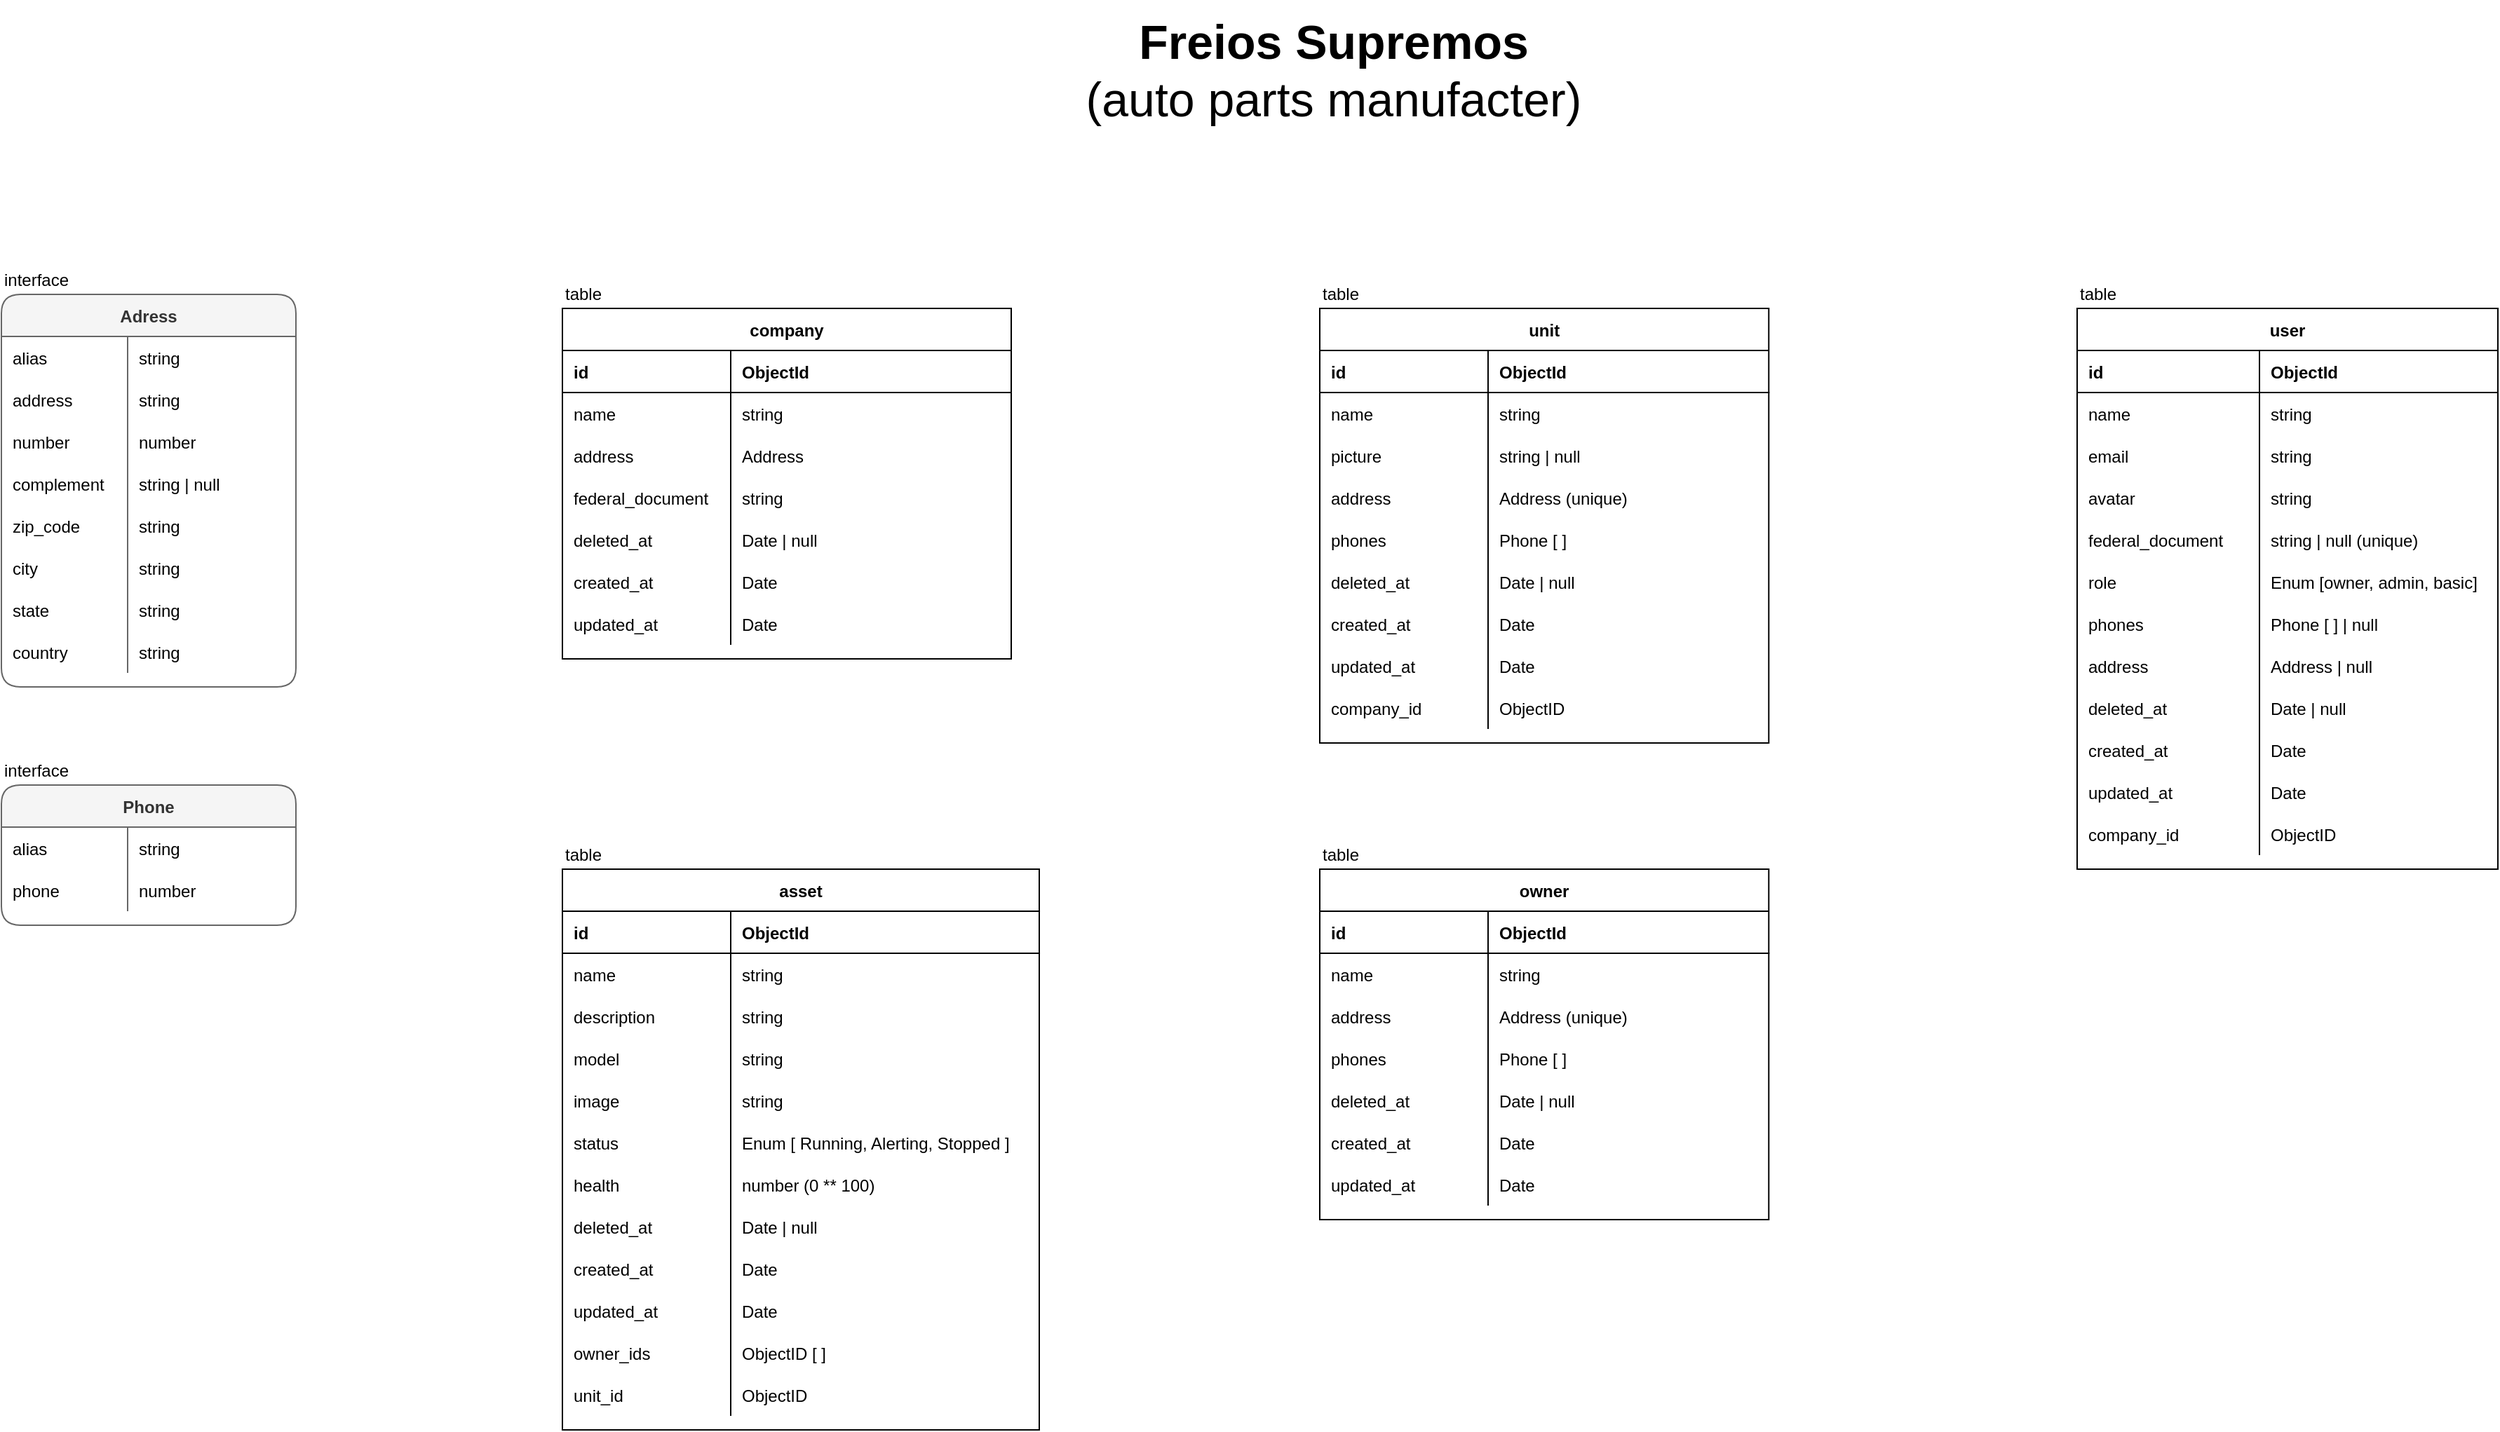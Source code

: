 <mxfile version="14.5.1" type="device"><diagram id="C5RBs43oDa-KdzZeNtuy" name="Page-1"><mxGraphModel dx="1102" dy="641" grid="1" gridSize="10" guides="1" tooltips="1" connect="1" arrows="1" fold="1" page="1" pageScale="1" pageWidth="1920" pageHeight="1200" math="0" shadow="0"><root><mxCell id="WIyWlLk6GJQsqaUBKTNV-0"/><mxCell id="WIyWlLk6GJQsqaUBKTNV-1" parent="WIyWlLk6GJQsqaUBKTNV-0"/><mxCell id="Xnfi0vQJWFqbVmuBAtXs-0" value="company" style="shape=table;startSize=30;container=1;collapsible=1;childLayout=tableLayout;fixedRows=1;rowLines=0;fontStyle=1;align=center;resizeLast=1;" parent="WIyWlLk6GJQsqaUBKTNV-1" vertex="1"><mxGeometry x="480.0" y="240" width="320" height="250" as="geometry"/></mxCell><mxCell id="Xnfi0vQJWFqbVmuBAtXs-1" value="" style="shape=partialRectangle;collapsible=0;dropTarget=0;pointerEvents=0;fillColor=none;top=0;left=0;bottom=1;right=0;points=[[0,0.5],[1,0.5]];portConstraint=eastwest;" parent="Xnfi0vQJWFqbVmuBAtXs-0" vertex="1"><mxGeometry y="30" width="320" height="30" as="geometry"/></mxCell><mxCell id="Xnfi0vQJWFqbVmuBAtXs-3" value="id" style="shape=partialRectangle;connectable=0;fillColor=none;top=0;left=0;bottom=0;right=0;align=left;spacingLeft=6;fontStyle=1;overflow=hidden;" parent="Xnfi0vQJWFqbVmuBAtXs-1" vertex="1"><mxGeometry width="120" height="30" as="geometry"/></mxCell><mxCell id="Xnfi0vQJWFqbVmuBAtXs-4" value="ObjectId" style="shape=partialRectangle;connectable=0;fillColor=none;top=0;left=0;bottom=0;right=0;align=left;spacingLeft=6;fontStyle=1;overflow=hidden;" parent="Xnfi0vQJWFqbVmuBAtXs-1" vertex="1"><mxGeometry x="120" width="200" height="30" as="geometry"/></mxCell><mxCell id="Xnfi0vQJWFqbVmuBAtXs-5" value="" style="shape=partialRectangle;collapsible=0;dropTarget=0;pointerEvents=0;fillColor=none;top=0;left=0;bottom=0;right=0;points=[[0,0.5],[1,0.5]];portConstraint=eastwest;" parent="Xnfi0vQJWFqbVmuBAtXs-0" vertex="1"><mxGeometry y="60" width="320" height="30" as="geometry"/></mxCell><mxCell id="Xnfi0vQJWFqbVmuBAtXs-7" value="name" style="shape=partialRectangle;connectable=0;fillColor=none;top=0;left=0;bottom=0;right=0;align=left;spacingLeft=6;overflow=hidden;" parent="Xnfi0vQJWFqbVmuBAtXs-5" vertex="1"><mxGeometry width="120" height="30" as="geometry"/></mxCell><mxCell id="Xnfi0vQJWFqbVmuBAtXs-8" value="string" style="shape=partialRectangle;connectable=0;fillColor=none;top=0;left=0;bottom=0;right=0;align=left;spacingLeft=6;overflow=hidden;" parent="Xnfi0vQJWFqbVmuBAtXs-5" vertex="1"><mxGeometry x="120" width="200" height="30" as="geometry"/></mxCell><mxCell id="Xnfi0vQJWFqbVmuBAtXs-13" style="shape=partialRectangle;collapsible=0;dropTarget=0;pointerEvents=0;fillColor=none;top=0;left=0;bottom=0;right=0;points=[[0,0.5],[1,0.5]];portConstraint=eastwest;" parent="Xnfi0vQJWFqbVmuBAtXs-0" vertex="1"><mxGeometry y="90" width="320" height="30" as="geometry"/></mxCell><mxCell id="Xnfi0vQJWFqbVmuBAtXs-15" value="address" style="shape=partialRectangle;connectable=0;fillColor=none;top=0;left=0;bottom=0;right=0;align=left;spacingLeft=6;overflow=hidden;" parent="Xnfi0vQJWFqbVmuBAtXs-13" vertex="1"><mxGeometry width="120" height="30" as="geometry"/></mxCell><mxCell id="Xnfi0vQJWFqbVmuBAtXs-16" value="Address" style="shape=partialRectangle;connectable=0;fillColor=none;top=0;left=0;bottom=0;right=0;align=left;spacingLeft=6;overflow=hidden;" parent="Xnfi0vQJWFqbVmuBAtXs-13" vertex="1"><mxGeometry x="120" width="200" height="30" as="geometry"/></mxCell><mxCell id="Xnfi0vQJWFqbVmuBAtXs-17" value="" style="shape=partialRectangle;collapsible=0;dropTarget=0;pointerEvents=0;fillColor=none;top=0;left=0;bottom=0;right=0;points=[[0,0.5],[1,0.5]];portConstraint=eastwest;" parent="Xnfi0vQJWFqbVmuBAtXs-0" vertex="1"><mxGeometry y="120" width="320" height="30" as="geometry"/></mxCell><mxCell id="Xnfi0vQJWFqbVmuBAtXs-19" value="federal_document" style="shape=partialRectangle;connectable=0;fillColor=none;top=0;left=0;bottom=0;right=0;align=left;spacingLeft=6;overflow=hidden;" parent="Xnfi0vQJWFqbVmuBAtXs-17" vertex="1"><mxGeometry width="120" height="30" as="geometry"/></mxCell><mxCell id="Xnfi0vQJWFqbVmuBAtXs-20" value="string" style="shape=partialRectangle;connectable=0;fillColor=none;top=0;left=0;bottom=0;right=0;align=left;spacingLeft=6;overflow=hidden;" parent="Xnfi0vQJWFqbVmuBAtXs-17" vertex="1"><mxGeometry x="120" width="200" height="30" as="geometry"/></mxCell><mxCell id="Xnfi0vQJWFqbVmuBAtXs-29" style="shape=partialRectangle;collapsible=0;dropTarget=0;pointerEvents=0;fillColor=none;top=0;left=0;bottom=0;right=0;points=[[0,0.5],[1,0.5]];portConstraint=eastwest;" parent="Xnfi0vQJWFqbVmuBAtXs-0" vertex="1"><mxGeometry y="150" width="320" height="30" as="geometry"/></mxCell><mxCell id="Xnfi0vQJWFqbVmuBAtXs-31" value="deleted_at" style="shape=partialRectangle;connectable=0;fillColor=none;top=0;left=0;bottom=0;right=0;align=left;spacingLeft=6;overflow=hidden;" parent="Xnfi0vQJWFqbVmuBAtXs-29" vertex="1"><mxGeometry width="120" height="30" as="geometry"/></mxCell><mxCell id="Xnfi0vQJWFqbVmuBAtXs-32" value="Date | null" style="shape=partialRectangle;connectable=0;fillColor=none;top=0;left=0;bottom=0;right=0;align=left;spacingLeft=6;overflow=hidden;" parent="Xnfi0vQJWFqbVmuBAtXs-29" vertex="1"><mxGeometry x="120" width="200" height="30" as="geometry"/></mxCell><mxCell id="Xnfi0vQJWFqbVmuBAtXs-33" style="shape=partialRectangle;collapsible=0;dropTarget=0;pointerEvents=0;fillColor=none;top=0;left=0;bottom=0;right=0;points=[[0,0.5],[1,0.5]];portConstraint=eastwest;" parent="Xnfi0vQJWFqbVmuBAtXs-0" vertex="1"><mxGeometry y="180" width="320" height="30" as="geometry"/></mxCell><mxCell id="Xnfi0vQJWFqbVmuBAtXs-35" value="created_at" style="shape=partialRectangle;connectable=0;fillColor=none;top=0;left=0;bottom=0;right=0;align=left;spacingLeft=6;overflow=hidden;" parent="Xnfi0vQJWFqbVmuBAtXs-33" vertex="1"><mxGeometry width="120" height="30" as="geometry"/></mxCell><mxCell id="Xnfi0vQJWFqbVmuBAtXs-36" value="Date" style="shape=partialRectangle;connectable=0;fillColor=none;top=0;left=0;bottom=0;right=0;align=left;spacingLeft=6;overflow=hidden;" parent="Xnfi0vQJWFqbVmuBAtXs-33" vertex="1"><mxGeometry x="120" width="200" height="30" as="geometry"/></mxCell><mxCell id="Xnfi0vQJWFqbVmuBAtXs-37" style="shape=partialRectangle;collapsible=0;dropTarget=0;pointerEvents=0;fillColor=none;top=0;left=0;bottom=0;right=0;points=[[0,0.5],[1,0.5]];portConstraint=eastwest;" parent="Xnfi0vQJWFqbVmuBAtXs-0" vertex="1"><mxGeometry y="210" width="320" height="30" as="geometry"/></mxCell><mxCell id="Xnfi0vQJWFqbVmuBAtXs-39" value="updated_at" style="shape=partialRectangle;connectable=0;fillColor=none;top=0;left=0;bottom=0;right=0;align=left;spacingLeft=6;overflow=hidden;" parent="Xnfi0vQJWFqbVmuBAtXs-37" vertex="1"><mxGeometry width="120" height="30" as="geometry"/></mxCell><mxCell id="Xnfi0vQJWFqbVmuBAtXs-40" value="Date" style="shape=partialRectangle;connectable=0;fillColor=none;top=0;left=0;bottom=0;right=0;align=left;spacingLeft=6;overflow=hidden;" parent="Xnfi0vQJWFqbVmuBAtXs-37" vertex="1"><mxGeometry x="120" width="200" height="30" as="geometry"/></mxCell><mxCell id="Xnfi0vQJWFqbVmuBAtXs-41" value="&lt;font style=&quot;font-size: 34px&quot;&gt;Freios Supremos &lt;span style=&quot;font-weight: normal&quot;&gt;(auto parts manufacter)&lt;/span&gt;&lt;/font&gt;" style="text;html=1;strokeColor=none;fillColor=none;align=center;verticalAlign=middle;whiteSpace=wrap;rounded=0;fontSize=16;fontStyle=1" parent="WIyWlLk6GJQsqaUBKTNV-1" vertex="1"><mxGeometry x="850" y="20" width="360" height="100" as="geometry"/></mxCell><mxCell id="Xnfi0vQJWFqbVmuBAtXs-42" value="asset" style="shape=table;startSize=30;container=1;collapsible=1;childLayout=tableLayout;fixedRows=1;rowLines=0;fontStyle=1;align=center;resizeLast=1;" parent="WIyWlLk6GJQsqaUBKTNV-1" vertex="1"><mxGeometry x="480" y="640" width="340" height="400.0" as="geometry"/></mxCell><mxCell id="Xnfi0vQJWFqbVmuBAtXs-43" value="" style="shape=partialRectangle;collapsible=0;dropTarget=0;pointerEvents=0;fillColor=none;top=0;left=0;bottom=1;right=0;points=[[0,0.5],[1,0.5]];portConstraint=eastwest;" parent="Xnfi0vQJWFqbVmuBAtXs-42" vertex="1"><mxGeometry y="30" width="340" height="30" as="geometry"/></mxCell><mxCell id="Xnfi0vQJWFqbVmuBAtXs-45" value="id" style="shape=partialRectangle;connectable=0;fillColor=none;top=0;left=0;bottom=0;right=0;align=left;spacingLeft=6;fontStyle=1;overflow=hidden;" parent="Xnfi0vQJWFqbVmuBAtXs-43" vertex="1"><mxGeometry width="120" height="30" as="geometry"/></mxCell><mxCell id="Xnfi0vQJWFqbVmuBAtXs-46" value="ObjectId" style="shape=partialRectangle;connectable=0;fillColor=none;top=0;left=0;bottom=0;right=0;align=left;spacingLeft=6;fontStyle=1;overflow=hidden;" parent="Xnfi0vQJWFqbVmuBAtXs-43" vertex="1"><mxGeometry x="120" width="220" height="30" as="geometry"/></mxCell><mxCell id="Xnfi0vQJWFqbVmuBAtXs-47" value="" style="shape=partialRectangle;collapsible=0;dropTarget=0;pointerEvents=0;fillColor=none;top=0;left=0;bottom=0;right=0;points=[[0,0.5],[1,0.5]];portConstraint=eastwest;" parent="Xnfi0vQJWFqbVmuBAtXs-42" vertex="1"><mxGeometry y="60" width="340" height="30" as="geometry"/></mxCell><mxCell id="Xnfi0vQJWFqbVmuBAtXs-49" value="name" style="shape=partialRectangle;connectable=0;fillColor=none;top=0;left=0;bottom=0;right=0;align=left;spacingLeft=6;overflow=hidden;" parent="Xnfi0vQJWFqbVmuBAtXs-47" vertex="1"><mxGeometry width="120" height="30" as="geometry"/></mxCell><mxCell id="Xnfi0vQJWFqbVmuBAtXs-50" value="string" style="shape=partialRectangle;connectable=0;fillColor=none;top=0;left=0;bottom=0;right=0;align=left;spacingLeft=6;overflow=hidden;" parent="Xnfi0vQJWFqbVmuBAtXs-47" vertex="1"><mxGeometry x="120" width="220" height="30" as="geometry"/></mxCell><mxCell id="Xnfi0vQJWFqbVmuBAtXs-51" style="shape=partialRectangle;collapsible=0;dropTarget=0;pointerEvents=0;fillColor=none;top=0;left=0;bottom=0;right=0;points=[[0,0.5],[1,0.5]];portConstraint=eastwest;" parent="Xnfi0vQJWFqbVmuBAtXs-42" vertex="1"><mxGeometry y="90" width="340" height="30" as="geometry"/></mxCell><mxCell id="Xnfi0vQJWFqbVmuBAtXs-53" value="description" style="shape=partialRectangle;connectable=0;fillColor=none;top=0;left=0;bottom=0;right=0;align=left;spacingLeft=6;overflow=hidden;" parent="Xnfi0vQJWFqbVmuBAtXs-51" vertex="1"><mxGeometry width="120" height="30" as="geometry"/></mxCell><mxCell id="Xnfi0vQJWFqbVmuBAtXs-54" value="string" style="shape=partialRectangle;connectable=0;fillColor=none;top=0;left=0;bottom=0;right=0;align=left;spacingLeft=6;overflow=hidden;" parent="Xnfi0vQJWFqbVmuBAtXs-51" vertex="1"><mxGeometry x="120" width="220" height="30" as="geometry"/></mxCell><mxCell id="Xnfi0vQJWFqbVmuBAtXs-55" style="shape=partialRectangle;collapsible=0;dropTarget=0;pointerEvents=0;fillColor=none;top=0;left=0;bottom=0;right=0;points=[[0,0.5],[1,0.5]];portConstraint=eastwest;" parent="Xnfi0vQJWFqbVmuBAtXs-42" vertex="1"><mxGeometry y="120" width="340" height="30" as="geometry"/></mxCell><mxCell id="Xnfi0vQJWFqbVmuBAtXs-57" value="model" style="shape=partialRectangle;connectable=0;fillColor=none;top=0;left=0;bottom=0;right=0;align=left;spacingLeft=6;overflow=hidden;" parent="Xnfi0vQJWFqbVmuBAtXs-55" vertex="1"><mxGeometry width="120" height="30" as="geometry"/></mxCell><mxCell id="Xnfi0vQJWFqbVmuBAtXs-58" value="string" style="shape=partialRectangle;connectable=0;fillColor=none;top=0;left=0;bottom=0;right=0;align=left;spacingLeft=6;overflow=hidden;" parent="Xnfi0vQJWFqbVmuBAtXs-55" vertex="1"><mxGeometry x="120" width="220" height="30" as="geometry"/></mxCell><mxCell id="y3PXlBh0zcPij3L1lEHC-0" style="shape=partialRectangle;collapsible=0;dropTarget=0;pointerEvents=0;fillColor=none;top=0;left=0;bottom=0;right=0;points=[[0,0.5],[1,0.5]];portConstraint=eastwest;" parent="Xnfi0vQJWFqbVmuBAtXs-42" vertex="1"><mxGeometry y="150" width="340" height="30" as="geometry"/></mxCell><mxCell id="y3PXlBh0zcPij3L1lEHC-1" value="image" style="shape=partialRectangle;connectable=0;fillColor=none;top=0;left=0;bottom=0;right=0;align=left;spacingLeft=6;overflow=hidden;" parent="y3PXlBh0zcPij3L1lEHC-0" vertex="1"><mxGeometry width="120" height="30" as="geometry"/></mxCell><mxCell id="y3PXlBh0zcPij3L1lEHC-2" value="string" style="shape=partialRectangle;connectable=0;fillColor=none;top=0;left=0;bottom=0;right=0;align=left;spacingLeft=6;overflow=hidden;" parent="y3PXlBh0zcPij3L1lEHC-0" vertex="1"><mxGeometry x="120" width="220" height="30" as="geometry"/></mxCell><mxCell id="Xnfi0vQJWFqbVmuBAtXs-634" style="shape=partialRectangle;collapsible=0;dropTarget=0;pointerEvents=0;fillColor=none;top=0;left=0;bottom=0;right=0;points=[[0,0.5],[1,0.5]];portConstraint=eastwest;" parent="Xnfi0vQJWFqbVmuBAtXs-42" vertex="1"><mxGeometry y="180" width="340" height="30" as="geometry"/></mxCell><mxCell id="Xnfi0vQJWFqbVmuBAtXs-636" value="status" style="shape=partialRectangle;connectable=0;fillColor=none;top=0;left=0;bottom=0;right=0;align=left;spacingLeft=6;overflow=hidden;" parent="Xnfi0vQJWFqbVmuBAtXs-634" vertex="1"><mxGeometry width="120" height="30" as="geometry"/></mxCell><mxCell id="Xnfi0vQJWFqbVmuBAtXs-637" value="Enum [ Running, Alerting, Stopped ] " style="shape=partialRectangle;connectable=0;fillColor=none;top=0;left=0;bottom=0;right=0;align=left;spacingLeft=6;overflow=hidden;" parent="Xnfi0vQJWFqbVmuBAtXs-634" vertex="1"><mxGeometry x="120" width="220" height="30" as="geometry"/></mxCell><mxCell id="Xnfi0vQJWFqbVmuBAtXs-638" style="shape=partialRectangle;collapsible=0;dropTarget=0;pointerEvents=0;fillColor=none;top=0;left=0;bottom=0;right=0;points=[[0,0.5],[1,0.5]];portConstraint=eastwest;" parent="Xnfi0vQJWFqbVmuBAtXs-42" vertex="1"><mxGeometry y="210" width="340" height="30" as="geometry"/></mxCell><mxCell id="Xnfi0vQJWFqbVmuBAtXs-639" value="health" style="shape=partialRectangle;connectable=0;fillColor=none;top=0;left=0;bottom=0;right=0;align=left;spacingLeft=6;overflow=hidden;" parent="Xnfi0vQJWFqbVmuBAtXs-638" vertex="1"><mxGeometry width="120" height="30" as="geometry"/></mxCell><mxCell id="Xnfi0vQJWFqbVmuBAtXs-640" value="number (0 ** 100)" style="shape=partialRectangle;connectable=0;fillColor=none;top=0;left=0;bottom=0;right=0;align=left;spacingLeft=6;overflow=hidden;" parent="Xnfi0vQJWFqbVmuBAtXs-638" vertex="1"><mxGeometry x="120" width="220" height="30" as="geometry"/></mxCell><mxCell id="Xnfi0vQJWFqbVmuBAtXs-59" style="shape=partialRectangle;collapsible=0;dropTarget=0;pointerEvents=0;fillColor=none;top=0;left=0;bottom=0;right=0;points=[[0,0.5],[1,0.5]];portConstraint=eastwest;" parent="Xnfi0vQJWFqbVmuBAtXs-42" vertex="1"><mxGeometry y="240" width="340" height="30" as="geometry"/></mxCell><mxCell id="Xnfi0vQJWFqbVmuBAtXs-61" value="deleted_at" style="shape=partialRectangle;connectable=0;fillColor=none;top=0;left=0;bottom=0;right=0;align=left;spacingLeft=6;overflow=hidden;" parent="Xnfi0vQJWFqbVmuBAtXs-59" vertex="1"><mxGeometry width="120" height="30" as="geometry"/></mxCell><mxCell id="Xnfi0vQJWFqbVmuBAtXs-62" value="Date | null" style="shape=partialRectangle;connectable=0;fillColor=none;top=0;left=0;bottom=0;right=0;align=left;spacingLeft=6;overflow=hidden;" parent="Xnfi0vQJWFqbVmuBAtXs-59" vertex="1"><mxGeometry x="120" width="220" height="30" as="geometry"/></mxCell><mxCell id="Xnfi0vQJWFqbVmuBAtXs-63" style="shape=partialRectangle;collapsible=0;dropTarget=0;pointerEvents=0;fillColor=none;top=0;left=0;bottom=0;right=0;points=[[0,0.5],[1,0.5]];portConstraint=eastwest;" parent="Xnfi0vQJWFqbVmuBAtXs-42" vertex="1"><mxGeometry y="270" width="340" height="30" as="geometry"/></mxCell><mxCell id="Xnfi0vQJWFqbVmuBAtXs-65" value="created_at" style="shape=partialRectangle;connectable=0;fillColor=none;top=0;left=0;bottom=0;right=0;align=left;spacingLeft=6;overflow=hidden;" parent="Xnfi0vQJWFqbVmuBAtXs-63" vertex="1"><mxGeometry width="120" height="30" as="geometry"/></mxCell><mxCell id="Xnfi0vQJWFqbVmuBAtXs-66" value="Date" style="shape=partialRectangle;connectable=0;fillColor=none;top=0;left=0;bottom=0;right=0;align=left;spacingLeft=6;overflow=hidden;" parent="Xnfi0vQJWFqbVmuBAtXs-63" vertex="1"><mxGeometry x="120" width="220" height="30" as="geometry"/></mxCell><mxCell id="Xnfi0vQJWFqbVmuBAtXs-67" style="shape=partialRectangle;collapsible=0;dropTarget=0;pointerEvents=0;fillColor=none;top=0;left=0;bottom=0;right=0;points=[[0,0.5],[1,0.5]];portConstraint=eastwest;" parent="Xnfi0vQJWFqbVmuBAtXs-42" vertex="1"><mxGeometry y="300" width="340" height="30" as="geometry"/></mxCell><mxCell id="Xnfi0vQJWFqbVmuBAtXs-69" value="updated_at" style="shape=partialRectangle;connectable=0;fillColor=none;top=0;left=0;bottom=0;right=0;align=left;spacingLeft=6;overflow=hidden;" parent="Xnfi0vQJWFqbVmuBAtXs-67" vertex="1"><mxGeometry width="120" height="30" as="geometry"/></mxCell><mxCell id="Xnfi0vQJWFqbVmuBAtXs-70" value="Date" style="shape=partialRectangle;connectable=0;fillColor=none;top=0;left=0;bottom=0;right=0;align=left;spacingLeft=6;overflow=hidden;" parent="Xnfi0vQJWFqbVmuBAtXs-67" vertex="1"><mxGeometry x="120" width="220" height="30" as="geometry"/></mxCell><mxCell id="Xnfi0vQJWFqbVmuBAtXs-630" style="shape=partialRectangle;collapsible=0;dropTarget=0;pointerEvents=0;fillColor=none;top=0;left=0;bottom=0;right=0;points=[[0,0.5],[1,0.5]];portConstraint=eastwest;" parent="Xnfi0vQJWFqbVmuBAtXs-42" vertex="1"><mxGeometry y="330" width="340" height="30" as="geometry"/></mxCell><mxCell id="Xnfi0vQJWFqbVmuBAtXs-632" value="owner_ids" style="shape=partialRectangle;connectable=0;fillColor=none;top=0;left=0;bottom=0;right=0;align=left;spacingLeft=6;overflow=hidden;" parent="Xnfi0vQJWFqbVmuBAtXs-630" vertex="1"><mxGeometry width="120" height="30" as="geometry"/></mxCell><mxCell id="Xnfi0vQJWFqbVmuBAtXs-633" value="ObjectID [ ]" style="shape=partialRectangle;connectable=0;fillColor=none;top=0;left=0;bottom=0;right=0;align=left;spacingLeft=6;overflow=hidden;" parent="Xnfi0vQJWFqbVmuBAtXs-630" vertex="1"><mxGeometry x="120" width="220" height="30" as="geometry"/></mxCell><mxCell id="Xnfi0vQJWFqbVmuBAtXs-716" style="shape=partialRectangle;collapsible=0;dropTarget=0;pointerEvents=0;fillColor=none;top=0;left=0;bottom=0;right=0;points=[[0,0.5],[1,0.5]];portConstraint=eastwest;" parent="Xnfi0vQJWFqbVmuBAtXs-42" vertex="1"><mxGeometry y="360" width="340" height="30" as="geometry"/></mxCell><mxCell id="Xnfi0vQJWFqbVmuBAtXs-717" value="unit_id" style="shape=partialRectangle;connectable=0;fillColor=none;top=0;left=0;bottom=0;right=0;align=left;spacingLeft=6;overflow=hidden;" parent="Xnfi0vQJWFqbVmuBAtXs-716" vertex="1"><mxGeometry width="120" height="30" as="geometry"/></mxCell><mxCell id="Xnfi0vQJWFqbVmuBAtXs-718" value="ObjectID" style="shape=partialRectangle;connectable=0;fillColor=none;top=0;left=0;bottom=0;right=0;align=left;spacingLeft=6;overflow=hidden;" parent="Xnfi0vQJWFqbVmuBAtXs-716" vertex="1"><mxGeometry x="120" width="220" height="30" as="geometry"/></mxCell><mxCell id="Xnfi0vQJWFqbVmuBAtXs-141" value="user" style="shape=table;startSize=30;container=1;collapsible=1;childLayout=tableLayout;fixedRows=1;rowLines=0;fontStyle=1;align=center;resizeLast=1;" parent="WIyWlLk6GJQsqaUBKTNV-1" vertex="1"><mxGeometry x="1560" y="240" width="300" height="400" as="geometry"/></mxCell><mxCell id="Xnfi0vQJWFqbVmuBAtXs-142" value="" style="shape=partialRectangle;collapsible=0;dropTarget=0;pointerEvents=0;fillColor=none;top=0;left=0;bottom=1;right=0;points=[[0,0.5],[1,0.5]];portConstraint=eastwest;" parent="Xnfi0vQJWFqbVmuBAtXs-141" vertex="1"><mxGeometry y="30" width="300" height="30" as="geometry"/></mxCell><mxCell id="Xnfi0vQJWFqbVmuBAtXs-144" value="id" style="shape=partialRectangle;connectable=0;fillColor=none;top=0;left=0;bottom=0;right=0;align=left;spacingLeft=6;fontStyle=1;overflow=hidden;" parent="Xnfi0vQJWFqbVmuBAtXs-142" vertex="1"><mxGeometry width="130" height="30" as="geometry"/></mxCell><mxCell id="Xnfi0vQJWFqbVmuBAtXs-145" value="ObjectId" style="shape=partialRectangle;connectable=0;fillColor=none;top=0;left=0;bottom=0;right=0;align=left;spacingLeft=6;fontStyle=1;overflow=hidden;" parent="Xnfi0vQJWFqbVmuBAtXs-142" vertex="1"><mxGeometry x="130" width="170" height="30" as="geometry"/></mxCell><mxCell id="Xnfi0vQJWFqbVmuBAtXs-146" value="" style="shape=partialRectangle;collapsible=0;dropTarget=0;pointerEvents=0;fillColor=none;top=0;left=0;bottom=0;right=0;points=[[0,0.5],[1,0.5]];portConstraint=eastwest;" parent="Xnfi0vQJWFqbVmuBAtXs-141" vertex="1"><mxGeometry y="60" width="300" height="30" as="geometry"/></mxCell><mxCell id="Xnfi0vQJWFqbVmuBAtXs-148" value="name" style="shape=partialRectangle;connectable=0;fillColor=none;top=0;left=0;bottom=0;right=0;align=left;spacingLeft=6;overflow=hidden;" parent="Xnfi0vQJWFqbVmuBAtXs-146" vertex="1"><mxGeometry width="130" height="30" as="geometry"/></mxCell><mxCell id="Xnfi0vQJWFqbVmuBAtXs-149" value="string" style="shape=partialRectangle;connectable=0;fillColor=none;top=0;left=0;bottom=0;right=0;align=left;spacingLeft=6;overflow=hidden;" parent="Xnfi0vQJWFqbVmuBAtXs-146" vertex="1"><mxGeometry x="130" width="170" height="30" as="geometry"/></mxCell><mxCell id="Xnfi0vQJWFqbVmuBAtXs-150" style="shape=partialRectangle;collapsible=0;dropTarget=0;pointerEvents=0;fillColor=none;top=0;left=0;bottom=0;right=0;points=[[0,0.5],[1,0.5]];portConstraint=eastwest;" parent="Xnfi0vQJWFqbVmuBAtXs-141" vertex="1"><mxGeometry y="90" width="300" height="30" as="geometry"/></mxCell><mxCell id="Xnfi0vQJWFqbVmuBAtXs-152" value="email" style="shape=partialRectangle;connectable=0;fillColor=none;top=0;left=0;bottom=0;right=0;align=left;spacingLeft=6;overflow=hidden;" parent="Xnfi0vQJWFqbVmuBAtXs-150" vertex="1"><mxGeometry width="130" height="30" as="geometry"/></mxCell><mxCell id="Xnfi0vQJWFqbVmuBAtXs-153" value="string " style="shape=partialRectangle;connectable=0;fillColor=none;top=0;left=0;bottom=0;right=0;align=left;spacingLeft=6;overflow=hidden;" parent="Xnfi0vQJWFqbVmuBAtXs-150" vertex="1"><mxGeometry x="130" width="170" height="30" as="geometry"/></mxCell><mxCell id="Xnfi0vQJWFqbVmuBAtXs-673" style="shape=partialRectangle;collapsible=0;dropTarget=0;pointerEvents=0;fillColor=none;top=0;left=0;bottom=0;right=0;points=[[0,0.5],[1,0.5]];portConstraint=eastwest;" parent="Xnfi0vQJWFqbVmuBAtXs-141" vertex="1"><mxGeometry y="120" width="300" height="30" as="geometry"/></mxCell><mxCell id="Xnfi0vQJWFqbVmuBAtXs-675" value="avatar" style="shape=partialRectangle;connectable=0;fillColor=none;top=0;left=0;bottom=0;right=0;align=left;spacingLeft=6;overflow=hidden;" parent="Xnfi0vQJWFqbVmuBAtXs-673" vertex="1"><mxGeometry width="130" height="30" as="geometry"/></mxCell><mxCell id="Xnfi0vQJWFqbVmuBAtXs-676" value="string" style="shape=partialRectangle;connectable=0;fillColor=none;top=0;left=0;bottom=0;right=0;align=left;spacingLeft=6;overflow=hidden;" parent="Xnfi0vQJWFqbVmuBAtXs-673" vertex="1"><mxGeometry x="130" width="170" height="30" as="geometry"/></mxCell><mxCell id="uHOrSQrSMoNTfURHeHpZ-0" style="shape=partialRectangle;collapsible=0;dropTarget=0;pointerEvents=0;fillColor=none;top=0;left=0;bottom=0;right=0;points=[[0,0.5],[1,0.5]];portConstraint=eastwest;" parent="Xnfi0vQJWFqbVmuBAtXs-141" vertex="1"><mxGeometry y="150" width="300" height="30" as="geometry"/></mxCell><mxCell id="uHOrSQrSMoNTfURHeHpZ-1" value="federal_document" style="shape=partialRectangle;connectable=0;fillColor=none;top=0;left=0;bottom=0;right=0;align=left;spacingLeft=6;overflow=hidden;" parent="uHOrSQrSMoNTfURHeHpZ-0" vertex="1"><mxGeometry width="130" height="30" as="geometry"/></mxCell><mxCell id="uHOrSQrSMoNTfURHeHpZ-2" value="string | null (unique)" style="shape=partialRectangle;connectable=0;fillColor=none;top=0;left=0;bottom=0;right=0;align=left;spacingLeft=6;overflow=hidden;" parent="uHOrSQrSMoNTfURHeHpZ-0" vertex="1"><mxGeometry x="130" width="170" height="30" as="geometry"/></mxCell><mxCell id="Xnfi0vQJWFqbVmuBAtXs-725" style="shape=partialRectangle;collapsible=0;dropTarget=0;pointerEvents=0;fillColor=none;top=0;left=0;bottom=0;right=0;points=[[0,0.5],[1,0.5]];portConstraint=eastwest;" parent="Xnfi0vQJWFqbVmuBAtXs-141" vertex="1"><mxGeometry y="180" width="300" height="30" as="geometry"/></mxCell><mxCell id="Xnfi0vQJWFqbVmuBAtXs-726" value="role" style="shape=partialRectangle;connectable=0;fillColor=none;top=0;left=0;bottom=0;right=0;align=left;spacingLeft=6;overflow=hidden;" parent="Xnfi0vQJWFqbVmuBAtXs-725" vertex="1"><mxGeometry width="130" height="30" as="geometry"/></mxCell><mxCell id="Xnfi0vQJWFqbVmuBAtXs-727" value="Enum [owner, admin, basic]" style="shape=partialRectangle;connectable=0;fillColor=none;top=0;left=0;bottom=0;right=0;align=left;spacingLeft=6;overflow=hidden;" parent="Xnfi0vQJWFqbVmuBAtXs-725" vertex="1"><mxGeometry x="130" width="170" height="30" as="geometry"/></mxCell><mxCell id="Xnfi0vQJWFqbVmuBAtXs-162" value="" style="shape=partialRectangle;collapsible=0;dropTarget=0;pointerEvents=0;fillColor=none;top=0;left=0;bottom=0;right=0;points=[[0,0.5],[1,0.5]];portConstraint=eastwest;" parent="Xnfi0vQJWFqbVmuBAtXs-141" vertex="1"><mxGeometry y="210" width="300" height="30" as="geometry"/></mxCell><mxCell id="Xnfi0vQJWFqbVmuBAtXs-164" value="phones" style="shape=partialRectangle;connectable=0;fillColor=none;top=0;left=0;bottom=0;right=0;align=left;spacingLeft=6;overflow=hidden;" parent="Xnfi0vQJWFqbVmuBAtXs-162" vertex="1"><mxGeometry width="130" height="30" as="geometry"/></mxCell><mxCell id="Xnfi0vQJWFqbVmuBAtXs-165" value="Phone [ ] | null" style="shape=partialRectangle;connectable=0;fillColor=none;top=0;left=0;bottom=0;right=0;align=left;spacingLeft=6;overflow=hidden;fontStyle=0" parent="Xnfi0vQJWFqbVmuBAtXs-162" vertex="1"><mxGeometry x="130" width="170" height="30" as="geometry"/></mxCell><mxCell id="Xnfi0vQJWFqbVmuBAtXs-166" style="shape=partialRectangle;collapsible=0;dropTarget=0;pointerEvents=0;fillColor=none;top=0;left=0;bottom=0;right=0;points=[[0,0.5],[1,0.5]];portConstraint=eastwest;" parent="Xnfi0vQJWFqbVmuBAtXs-141" vertex="1"><mxGeometry y="240" width="300" height="30" as="geometry"/></mxCell><mxCell id="Xnfi0vQJWFqbVmuBAtXs-168" value="address" style="shape=partialRectangle;connectable=0;fillColor=none;top=0;left=0;bottom=0;right=0;align=left;spacingLeft=6;overflow=hidden;" parent="Xnfi0vQJWFqbVmuBAtXs-166" vertex="1"><mxGeometry width="130" height="30" as="geometry"/></mxCell><mxCell id="Xnfi0vQJWFqbVmuBAtXs-169" value="Address | null" style="shape=partialRectangle;connectable=0;fillColor=none;top=0;left=0;bottom=0;right=0;align=left;spacingLeft=6;overflow=hidden;fontStyle=0" parent="Xnfi0vQJWFqbVmuBAtXs-166" vertex="1"><mxGeometry x="130" width="170" height="30" as="geometry"/></mxCell><mxCell id="Xnfi0vQJWFqbVmuBAtXs-190" style="shape=partialRectangle;collapsible=0;dropTarget=0;pointerEvents=0;fillColor=none;top=0;left=0;bottom=0;right=0;points=[[0,0.5],[1,0.5]];portConstraint=eastwest;" parent="Xnfi0vQJWFqbVmuBAtXs-141" vertex="1"><mxGeometry y="270" width="300" height="30" as="geometry"/></mxCell><mxCell id="Xnfi0vQJWFqbVmuBAtXs-192" value="deleted_at" style="shape=partialRectangle;connectable=0;fillColor=none;top=0;left=0;bottom=0;right=0;align=left;spacingLeft=6;overflow=hidden;" parent="Xnfi0vQJWFqbVmuBAtXs-190" vertex="1"><mxGeometry width="130" height="30" as="geometry"/></mxCell><mxCell id="Xnfi0vQJWFqbVmuBAtXs-193" value="Date | null" style="shape=partialRectangle;connectable=0;fillColor=none;top=0;left=0;bottom=0;right=0;align=left;spacingLeft=6;overflow=hidden;" parent="Xnfi0vQJWFqbVmuBAtXs-190" vertex="1"><mxGeometry x="130" width="170" height="30" as="geometry"/></mxCell><mxCell id="Xnfi0vQJWFqbVmuBAtXs-194" style="shape=partialRectangle;collapsible=0;dropTarget=0;pointerEvents=0;fillColor=none;top=0;left=0;bottom=0;right=0;points=[[0,0.5],[1,0.5]];portConstraint=eastwest;" parent="Xnfi0vQJWFqbVmuBAtXs-141" vertex="1"><mxGeometry y="300" width="300" height="30" as="geometry"/></mxCell><mxCell id="Xnfi0vQJWFqbVmuBAtXs-196" value="created_at" style="shape=partialRectangle;connectable=0;fillColor=none;top=0;left=0;bottom=0;right=0;align=left;spacingLeft=6;overflow=hidden;" parent="Xnfi0vQJWFqbVmuBAtXs-194" vertex="1"><mxGeometry width="130" height="30" as="geometry"/></mxCell><mxCell id="Xnfi0vQJWFqbVmuBAtXs-197" value="Date" style="shape=partialRectangle;connectable=0;fillColor=none;top=0;left=0;bottom=0;right=0;align=left;spacingLeft=6;overflow=hidden;" parent="Xnfi0vQJWFqbVmuBAtXs-194" vertex="1"><mxGeometry x="130" width="170" height="30" as="geometry"/></mxCell><mxCell id="Xnfi0vQJWFqbVmuBAtXs-198" style="shape=partialRectangle;collapsible=0;dropTarget=0;pointerEvents=0;fillColor=none;top=0;left=0;bottom=0;right=0;points=[[0,0.5],[1,0.5]];portConstraint=eastwest;" parent="Xnfi0vQJWFqbVmuBAtXs-141" vertex="1"><mxGeometry y="330" width="300" height="30" as="geometry"/></mxCell><mxCell id="Xnfi0vQJWFqbVmuBAtXs-200" value="updated_at" style="shape=partialRectangle;connectable=0;fillColor=none;top=0;left=0;bottom=0;right=0;align=left;spacingLeft=6;overflow=hidden;" parent="Xnfi0vQJWFqbVmuBAtXs-198" vertex="1"><mxGeometry width="130" height="30" as="geometry"/></mxCell><mxCell id="Xnfi0vQJWFqbVmuBAtXs-201" value="Date" style="shape=partialRectangle;connectable=0;fillColor=none;top=0;left=0;bottom=0;right=0;align=left;spacingLeft=6;overflow=hidden;" parent="Xnfi0vQJWFqbVmuBAtXs-198" vertex="1"><mxGeometry x="130" width="170" height="30" as="geometry"/></mxCell><mxCell id="Xnfi0vQJWFqbVmuBAtXs-722" style="shape=partialRectangle;collapsible=0;dropTarget=0;pointerEvents=0;fillColor=none;top=0;left=0;bottom=0;right=0;points=[[0,0.5],[1,0.5]];portConstraint=eastwest;" parent="Xnfi0vQJWFqbVmuBAtXs-141" vertex="1"><mxGeometry y="360" width="300" height="30" as="geometry"/></mxCell><mxCell id="Xnfi0vQJWFqbVmuBAtXs-723" value="company_id" style="shape=partialRectangle;connectable=0;fillColor=none;top=0;left=0;bottom=0;right=0;align=left;spacingLeft=6;overflow=hidden;" parent="Xnfi0vQJWFqbVmuBAtXs-722" vertex="1"><mxGeometry width="130" height="30" as="geometry"/></mxCell><mxCell id="Xnfi0vQJWFqbVmuBAtXs-724" value="ObjectID" style="shape=partialRectangle;connectable=0;fillColor=none;top=0;left=0;bottom=0;right=0;align=left;spacingLeft=6;overflow=hidden;" parent="Xnfi0vQJWFqbVmuBAtXs-722" vertex="1"><mxGeometry x="130" width="170" height="30" as="geometry"/></mxCell><mxCell id="Xnfi0vQJWFqbVmuBAtXs-285" style="edgeStyle=orthogonalEdgeStyle;rounded=0;orthogonalLoop=1;jettySize=auto;html=1;exitX=1;exitY=0.5;exitDx=0;exitDy=0;startArrow=ERzeroToMany;startFill=1;endArrow=ERmandOne;endFill=0;fontColor=#FF0000;" parent="WIyWlLk6GJQsqaUBKTNV-1" edge="1"><mxGeometry relative="1" as="geometry"><mxPoint x="1010" y="1895" as="targetPoint"/></mxGeometry></mxCell><mxCell id="Xnfi0vQJWFqbVmuBAtXs-287" value="unit" style="shape=table;startSize=30;container=1;collapsible=1;childLayout=tableLayout;fixedRows=1;rowLines=0;fontStyle=1;align=center;resizeLast=1;" parent="WIyWlLk6GJQsqaUBKTNV-1" vertex="1"><mxGeometry x="1020.0" y="240" width="320.14" height="310.0" as="geometry"/></mxCell><mxCell id="Xnfi0vQJWFqbVmuBAtXs-288" value="" style="shape=partialRectangle;collapsible=0;dropTarget=0;pointerEvents=0;fillColor=none;top=0;left=0;bottom=1;right=0;points=[[0,0.5],[1,0.5]];portConstraint=eastwest;" parent="Xnfi0vQJWFqbVmuBAtXs-287" vertex="1"><mxGeometry y="30" width="320.14" height="30" as="geometry"/></mxCell><mxCell id="Xnfi0vQJWFqbVmuBAtXs-290" value="id" style="shape=partialRectangle;connectable=0;fillColor=none;top=0;left=0;bottom=0;right=0;align=left;spacingLeft=6;fontStyle=1;overflow=hidden;" parent="Xnfi0vQJWFqbVmuBAtXs-288" vertex="1"><mxGeometry width="120" height="30" as="geometry"/></mxCell><mxCell id="Xnfi0vQJWFqbVmuBAtXs-291" value="ObjectId" style="shape=partialRectangle;connectable=0;fillColor=none;top=0;left=0;bottom=0;right=0;align=left;spacingLeft=6;fontStyle=1;overflow=hidden;" parent="Xnfi0vQJWFqbVmuBAtXs-288" vertex="1"><mxGeometry x="120" width="200.14" height="30" as="geometry"/></mxCell><mxCell id="Xnfi0vQJWFqbVmuBAtXs-292" value="" style="shape=partialRectangle;collapsible=0;dropTarget=0;pointerEvents=0;fillColor=none;top=0;left=0;bottom=0;right=0;points=[[0,0.5],[1,0.5]];portConstraint=eastwest;" parent="Xnfi0vQJWFqbVmuBAtXs-287" vertex="1"><mxGeometry y="60" width="320.14" height="30" as="geometry"/></mxCell><mxCell id="Xnfi0vQJWFqbVmuBAtXs-294" value="name" style="shape=partialRectangle;connectable=0;fillColor=none;top=0;left=0;bottom=0;right=0;align=left;spacingLeft=6;overflow=hidden;" parent="Xnfi0vQJWFqbVmuBAtXs-292" vertex="1"><mxGeometry width="120" height="30" as="geometry"/></mxCell><mxCell id="Xnfi0vQJWFqbVmuBAtXs-295" value="string" style="shape=partialRectangle;connectable=0;fillColor=none;top=0;left=0;bottom=0;right=0;align=left;spacingLeft=6;overflow=hidden;" parent="Xnfi0vQJWFqbVmuBAtXs-292" vertex="1"><mxGeometry x="120" width="200.14" height="30" as="geometry"/></mxCell><mxCell id="Xnfi0vQJWFqbVmuBAtXs-626" style="shape=partialRectangle;collapsible=0;dropTarget=0;pointerEvents=0;fillColor=none;top=0;left=0;bottom=0;right=0;points=[[0,0.5],[1,0.5]];portConstraint=eastwest;" parent="Xnfi0vQJWFqbVmuBAtXs-287" vertex="1"><mxGeometry y="90" width="320.14" height="30" as="geometry"/></mxCell><mxCell id="Xnfi0vQJWFqbVmuBAtXs-628" value="picture" style="shape=partialRectangle;connectable=0;fillColor=none;top=0;left=0;bottom=0;right=0;align=left;spacingLeft=6;overflow=hidden;" parent="Xnfi0vQJWFqbVmuBAtXs-626" vertex="1"><mxGeometry width="120" height="30" as="geometry"/></mxCell><mxCell id="Xnfi0vQJWFqbVmuBAtXs-629" value="string | null" style="shape=partialRectangle;connectable=0;fillColor=none;top=0;left=0;bottom=0;right=0;align=left;spacingLeft=6;overflow=hidden;" parent="Xnfi0vQJWFqbVmuBAtXs-626" vertex="1"><mxGeometry x="120" width="200.14" height="30" as="geometry"/></mxCell><mxCell id="Xnfi0vQJWFqbVmuBAtXs-296" style="shape=partialRectangle;collapsible=0;dropTarget=0;pointerEvents=0;fillColor=none;top=0;left=0;bottom=0;right=0;points=[[0,0.5],[1,0.5]];portConstraint=eastwest;" parent="Xnfi0vQJWFqbVmuBAtXs-287" vertex="1"><mxGeometry y="120" width="320.14" height="30" as="geometry"/></mxCell><mxCell id="Xnfi0vQJWFqbVmuBAtXs-298" value="address" style="shape=partialRectangle;connectable=0;fillColor=none;top=0;left=0;bottom=0;right=0;align=left;spacingLeft=6;overflow=hidden;" parent="Xnfi0vQJWFqbVmuBAtXs-296" vertex="1"><mxGeometry width="120" height="30" as="geometry"/></mxCell><mxCell id="Xnfi0vQJWFqbVmuBAtXs-299" value="Address (unique)" style="shape=partialRectangle;connectable=0;fillColor=none;top=0;left=0;bottom=0;right=0;align=left;spacingLeft=6;overflow=hidden;fontStyle=0" parent="Xnfi0vQJWFqbVmuBAtXs-296" vertex="1"><mxGeometry x="120" width="200.14" height="30" as="geometry"/></mxCell><mxCell id="Xnfi0vQJWFqbVmuBAtXs-670" style="shape=partialRectangle;collapsible=0;dropTarget=0;pointerEvents=0;fillColor=none;top=0;left=0;bottom=0;right=0;points=[[0,0.5],[1,0.5]];portConstraint=eastwest;" parent="Xnfi0vQJWFqbVmuBAtXs-287" vertex="1"><mxGeometry y="150" width="320.14" height="30" as="geometry"/></mxCell><mxCell id="Xnfi0vQJWFqbVmuBAtXs-671" value="phones" style="shape=partialRectangle;connectable=0;fillColor=none;top=0;left=0;bottom=0;right=0;align=left;spacingLeft=6;overflow=hidden;" parent="Xnfi0vQJWFqbVmuBAtXs-670" vertex="1"><mxGeometry width="120" height="30" as="geometry"/></mxCell><mxCell id="Xnfi0vQJWFqbVmuBAtXs-672" value="Phone [ ]" style="shape=partialRectangle;connectable=0;fillColor=none;top=0;left=0;bottom=0;right=0;align=left;spacingLeft=6;overflow=hidden;fontStyle=0" parent="Xnfi0vQJWFqbVmuBAtXs-670" vertex="1"><mxGeometry x="120" width="200.14" height="30" as="geometry"/></mxCell><mxCell id="Xnfi0vQJWFqbVmuBAtXs-312" style="shape=partialRectangle;collapsible=0;dropTarget=0;pointerEvents=0;fillColor=none;top=0;left=0;bottom=0;right=0;points=[[0,0.5],[1,0.5]];portConstraint=eastwest;" parent="Xnfi0vQJWFqbVmuBAtXs-287" vertex="1"><mxGeometry y="180" width="320.14" height="30" as="geometry"/></mxCell><mxCell id="Xnfi0vQJWFqbVmuBAtXs-314" value="deleted_at" style="shape=partialRectangle;connectable=0;fillColor=none;top=0;left=0;bottom=0;right=0;align=left;spacingLeft=6;overflow=hidden;" parent="Xnfi0vQJWFqbVmuBAtXs-312" vertex="1"><mxGeometry width="120" height="30" as="geometry"/></mxCell><mxCell id="Xnfi0vQJWFqbVmuBAtXs-315" value="Date | null" style="shape=partialRectangle;connectable=0;fillColor=none;top=0;left=0;bottom=0;right=0;align=left;spacingLeft=6;overflow=hidden;" parent="Xnfi0vQJWFqbVmuBAtXs-312" vertex="1"><mxGeometry x="120" width="200.14" height="30" as="geometry"/></mxCell><mxCell id="Xnfi0vQJWFqbVmuBAtXs-316" style="shape=partialRectangle;collapsible=0;dropTarget=0;pointerEvents=0;fillColor=none;top=0;left=0;bottom=0;right=0;points=[[0,0.5],[1,0.5]];portConstraint=eastwest;" parent="Xnfi0vQJWFqbVmuBAtXs-287" vertex="1"><mxGeometry y="210" width="320.14" height="30" as="geometry"/></mxCell><mxCell id="Xnfi0vQJWFqbVmuBAtXs-318" value="created_at" style="shape=partialRectangle;connectable=0;fillColor=none;top=0;left=0;bottom=0;right=0;align=left;spacingLeft=6;overflow=hidden;" parent="Xnfi0vQJWFqbVmuBAtXs-316" vertex="1"><mxGeometry width="120" height="30" as="geometry"/></mxCell><mxCell id="Xnfi0vQJWFqbVmuBAtXs-319" value="Date" style="shape=partialRectangle;connectable=0;fillColor=none;top=0;left=0;bottom=0;right=0;align=left;spacingLeft=6;overflow=hidden;" parent="Xnfi0vQJWFqbVmuBAtXs-316" vertex="1"><mxGeometry x="120" width="200.14" height="30" as="geometry"/></mxCell><mxCell id="Xnfi0vQJWFqbVmuBAtXs-320" style="shape=partialRectangle;collapsible=0;dropTarget=0;pointerEvents=0;fillColor=none;top=0;left=0;bottom=0;right=0;points=[[0,0.5],[1,0.5]];portConstraint=eastwest;" parent="Xnfi0vQJWFqbVmuBAtXs-287" vertex="1"><mxGeometry y="240" width="320.14" height="30" as="geometry"/></mxCell><mxCell id="Xnfi0vQJWFqbVmuBAtXs-322" value="updated_at" style="shape=partialRectangle;connectable=0;fillColor=none;top=0;left=0;bottom=0;right=0;align=left;spacingLeft=6;overflow=hidden;" parent="Xnfi0vQJWFqbVmuBAtXs-320" vertex="1"><mxGeometry width="120" height="30" as="geometry"/></mxCell><mxCell id="Xnfi0vQJWFqbVmuBAtXs-323" value="Date" style="shape=partialRectangle;connectable=0;fillColor=none;top=0;left=0;bottom=0;right=0;align=left;spacingLeft=6;overflow=hidden;" parent="Xnfi0vQJWFqbVmuBAtXs-320" vertex="1"><mxGeometry x="120" width="200.14" height="30" as="geometry"/></mxCell><mxCell id="Xnfi0vQJWFqbVmuBAtXs-719" style="shape=partialRectangle;collapsible=0;dropTarget=0;pointerEvents=0;fillColor=none;top=0;left=0;bottom=0;right=0;points=[[0,0.5],[1,0.5]];portConstraint=eastwest;" parent="Xnfi0vQJWFqbVmuBAtXs-287" vertex="1"><mxGeometry y="270" width="320.14" height="30" as="geometry"/></mxCell><mxCell id="Xnfi0vQJWFqbVmuBAtXs-720" value="company_id" style="shape=partialRectangle;connectable=0;fillColor=none;top=0;left=0;bottom=0;right=0;align=left;spacingLeft=6;overflow=hidden;" parent="Xnfi0vQJWFqbVmuBAtXs-719" vertex="1"><mxGeometry width="120" height="30" as="geometry"/></mxCell><mxCell id="Xnfi0vQJWFqbVmuBAtXs-721" value="ObjectID" style="shape=partialRectangle;connectable=0;fillColor=none;top=0;left=0;bottom=0;right=0;align=left;spacingLeft=6;overflow=hidden;" parent="Xnfi0vQJWFqbVmuBAtXs-719" vertex="1"><mxGeometry x="120" width="200.14" height="30" as="geometry"/></mxCell><mxCell id="Xnfi0vQJWFqbVmuBAtXs-583" value="Adress" style="shape=table;startSize=30;container=1;collapsible=1;childLayout=tableLayout;fixedRows=1;rowLines=0;fontStyle=1;align=center;resizeLast=1;rounded=1;fillColor=#f5f5f5;strokeColor=#666666;fontColor=#333333;" parent="WIyWlLk6GJQsqaUBKTNV-1" vertex="1"><mxGeometry x="80" y="230" width="210" height="280.0" as="geometry"/></mxCell><mxCell id="Xnfi0vQJWFqbVmuBAtXs-588" value="" style="shape=partialRectangle;collapsible=0;dropTarget=0;pointerEvents=0;fillColor=none;top=0;left=0;bottom=0;right=0;points=[[0,0.5],[1,0.5]];portConstraint=eastwest;" parent="Xnfi0vQJWFqbVmuBAtXs-583" vertex="1"><mxGeometry y="30" width="210" height="30" as="geometry"/></mxCell><mxCell id="Xnfi0vQJWFqbVmuBAtXs-590" value="alias" style="shape=partialRectangle;connectable=0;fillColor=none;top=0;left=0;bottom=0;right=0;align=left;spacingLeft=6;overflow=hidden;" parent="Xnfi0vQJWFqbVmuBAtXs-588" vertex="1"><mxGeometry width="90" height="30" as="geometry"/></mxCell><mxCell id="Xnfi0vQJWFqbVmuBAtXs-591" value="string" style="shape=partialRectangle;connectable=0;fillColor=none;top=0;left=0;bottom=0;right=0;align=left;spacingLeft=6;overflow=hidden;" parent="Xnfi0vQJWFqbVmuBAtXs-588" vertex="1"><mxGeometry x="90" width="120" height="30" as="geometry"/></mxCell><mxCell id="Xnfi0vQJWFqbVmuBAtXs-592" style="shape=partialRectangle;collapsible=0;dropTarget=0;pointerEvents=0;fillColor=none;top=0;left=0;bottom=0;right=0;points=[[0,0.5],[1,0.5]];portConstraint=eastwest;" parent="Xnfi0vQJWFqbVmuBAtXs-583" vertex="1"><mxGeometry y="60" width="210" height="30" as="geometry"/></mxCell><mxCell id="Xnfi0vQJWFqbVmuBAtXs-594" value="address" style="shape=partialRectangle;connectable=0;fillColor=none;top=0;left=0;bottom=0;right=0;align=left;spacingLeft=6;overflow=hidden;" parent="Xnfi0vQJWFqbVmuBAtXs-592" vertex="1"><mxGeometry width="90" height="30" as="geometry"/></mxCell><mxCell id="Xnfi0vQJWFqbVmuBAtXs-595" value="string" style="shape=partialRectangle;connectable=0;fillColor=none;top=0;left=0;bottom=0;right=0;align=left;spacingLeft=6;overflow=hidden;" parent="Xnfi0vQJWFqbVmuBAtXs-592" vertex="1"><mxGeometry x="90" width="120" height="30" as="geometry"/></mxCell><mxCell id="Xnfi0vQJWFqbVmuBAtXs-596" value="" style="shape=partialRectangle;collapsible=0;dropTarget=0;pointerEvents=0;fillColor=none;top=0;left=0;bottom=0;right=0;points=[[0,0.5],[1,0.5]];portConstraint=eastwest;" parent="Xnfi0vQJWFqbVmuBAtXs-583" vertex="1"><mxGeometry y="90" width="210" height="30" as="geometry"/></mxCell><mxCell id="Xnfi0vQJWFqbVmuBAtXs-598" value="number" style="shape=partialRectangle;connectable=0;fillColor=none;top=0;left=0;bottom=0;right=0;align=left;spacingLeft=6;overflow=hidden;" parent="Xnfi0vQJWFqbVmuBAtXs-596" vertex="1"><mxGeometry width="90" height="30" as="geometry"/></mxCell><mxCell id="Xnfi0vQJWFqbVmuBAtXs-599" value="number" style="shape=partialRectangle;connectable=0;fillColor=none;top=0;left=0;bottom=0;right=0;align=left;spacingLeft=6;overflow=hidden;" parent="Xnfi0vQJWFqbVmuBAtXs-596" vertex="1"><mxGeometry x="90" width="120" height="30" as="geometry"/></mxCell><mxCell id="Xnfi0vQJWFqbVmuBAtXs-600" style="shape=partialRectangle;collapsible=0;dropTarget=0;pointerEvents=0;fillColor=none;top=0;left=0;bottom=0;right=0;points=[[0,0.5],[1,0.5]];portConstraint=eastwest;" parent="Xnfi0vQJWFqbVmuBAtXs-583" vertex="1"><mxGeometry y="120" width="210" height="30" as="geometry"/></mxCell><mxCell id="Xnfi0vQJWFqbVmuBAtXs-602" value="complement" style="shape=partialRectangle;connectable=0;fillColor=none;top=0;left=0;bottom=0;right=0;align=left;spacingLeft=6;overflow=hidden;" parent="Xnfi0vQJWFqbVmuBAtXs-600" vertex="1"><mxGeometry width="90" height="30" as="geometry"/></mxCell><mxCell id="Xnfi0vQJWFqbVmuBAtXs-603" value="string | null" style="shape=partialRectangle;connectable=0;fillColor=none;top=0;left=0;bottom=0;right=0;align=left;spacingLeft=6;overflow=hidden;" parent="Xnfi0vQJWFqbVmuBAtXs-600" vertex="1"><mxGeometry x="90" width="120" height="30" as="geometry"/></mxCell><mxCell id="Xnfi0vQJWFqbVmuBAtXs-604" style="shape=partialRectangle;collapsible=0;dropTarget=0;pointerEvents=0;fillColor=none;top=0;left=0;bottom=0;right=0;points=[[0,0.5],[1,0.5]];portConstraint=eastwest;" parent="Xnfi0vQJWFqbVmuBAtXs-583" vertex="1"><mxGeometry y="150" width="210" height="30" as="geometry"/></mxCell><mxCell id="Xnfi0vQJWFqbVmuBAtXs-606" value="zip_code" style="shape=partialRectangle;connectable=0;fillColor=none;top=0;left=0;bottom=0;right=0;align=left;spacingLeft=6;overflow=hidden;" parent="Xnfi0vQJWFqbVmuBAtXs-604" vertex="1"><mxGeometry width="90" height="30" as="geometry"/></mxCell><mxCell id="Xnfi0vQJWFqbVmuBAtXs-607" value="string " style="shape=partialRectangle;connectable=0;fillColor=none;top=0;left=0;bottom=0;right=0;align=left;spacingLeft=6;overflow=hidden;" parent="Xnfi0vQJWFqbVmuBAtXs-604" vertex="1"><mxGeometry x="90" width="120" height="30" as="geometry"/></mxCell><mxCell id="Xnfi0vQJWFqbVmuBAtXs-608" style="shape=partialRectangle;collapsible=0;dropTarget=0;pointerEvents=0;fillColor=none;top=0;left=0;bottom=0;right=0;points=[[0,0.5],[1,0.5]];portConstraint=eastwest;" parent="Xnfi0vQJWFqbVmuBAtXs-583" vertex="1"><mxGeometry y="180" width="210" height="30" as="geometry"/></mxCell><mxCell id="Xnfi0vQJWFqbVmuBAtXs-610" value="city" style="shape=partialRectangle;connectable=0;fillColor=none;top=0;left=0;bottom=0;right=0;align=left;spacingLeft=6;overflow=hidden;" parent="Xnfi0vQJWFqbVmuBAtXs-608" vertex="1"><mxGeometry width="90" height="30" as="geometry"/></mxCell><mxCell id="Xnfi0vQJWFqbVmuBAtXs-611" value="string" style="shape=partialRectangle;connectable=0;fillColor=none;top=0;left=0;bottom=0;right=0;align=left;spacingLeft=6;overflow=hidden;" parent="Xnfi0vQJWFqbVmuBAtXs-608" vertex="1"><mxGeometry x="90" width="120" height="30" as="geometry"/></mxCell><mxCell id="Xnfi0vQJWFqbVmuBAtXs-612" style="shape=partialRectangle;collapsible=0;dropTarget=0;pointerEvents=0;fillColor=none;top=0;left=0;bottom=0;right=0;points=[[0,0.5],[1,0.5]];portConstraint=eastwest;" parent="Xnfi0vQJWFqbVmuBAtXs-583" vertex="1"><mxGeometry y="210" width="210" height="30" as="geometry"/></mxCell><mxCell id="Xnfi0vQJWFqbVmuBAtXs-614" value="state" style="shape=partialRectangle;connectable=0;fillColor=none;top=0;left=0;bottom=0;right=0;align=left;spacingLeft=6;overflow=hidden;" parent="Xnfi0vQJWFqbVmuBAtXs-612" vertex="1"><mxGeometry width="90" height="30" as="geometry"/></mxCell><mxCell id="Xnfi0vQJWFqbVmuBAtXs-615" value="string" style="shape=partialRectangle;connectable=0;fillColor=none;top=0;left=0;bottom=0;right=0;align=left;spacingLeft=6;overflow=hidden;" parent="Xnfi0vQJWFqbVmuBAtXs-612" vertex="1"><mxGeometry x="90" width="120" height="30" as="geometry"/></mxCell><mxCell id="Xnfi0vQJWFqbVmuBAtXs-616" style="shape=partialRectangle;collapsible=0;dropTarget=0;pointerEvents=0;fillColor=none;top=0;left=0;bottom=0;right=0;points=[[0,0.5],[1,0.5]];portConstraint=eastwest;" parent="Xnfi0vQJWFqbVmuBAtXs-583" vertex="1"><mxGeometry y="240" width="210" height="30" as="geometry"/></mxCell><mxCell id="Xnfi0vQJWFqbVmuBAtXs-618" value="country" style="shape=partialRectangle;connectable=0;fillColor=none;top=0;left=0;bottom=0;right=0;align=left;spacingLeft=6;overflow=hidden;" parent="Xnfi0vQJWFqbVmuBAtXs-616" vertex="1"><mxGeometry width="90" height="30" as="geometry"/></mxCell><mxCell id="Xnfi0vQJWFqbVmuBAtXs-619" value="string" style="shape=partialRectangle;connectable=0;fillColor=none;top=0;left=0;bottom=0;right=0;align=left;spacingLeft=6;overflow=hidden;" parent="Xnfi0vQJWFqbVmuBAtXs-616" vertex="1"><mxGeometry x="90" width="120" height="30" as="geometry"/></mxCell><mxCell id="Xnfi0vQJWFqbVmuBAtXs-621" value="interface" style="text;html=1;align=left;verticalAlign=middle;resizable=0;points=[];autosize=1;" parent="WIyWlLk6GJQsqaUBKTNV-1" vertex="1"><mxGeometry x="80" y="210" width="60" height="20" as="geometry"/></mxCell><mxCell id="Xnfi0vQJWFqbVmuBAtXs-622" value="table" style="text;html=1;align=left;verticalAlign=middle;resizable=0;points=[];autosize=1;" parent="WIyWlLk6GJQsqaUBKTNV-1" vertex="1"><mxGeometry x="480" y="220" width="60" height="20" as="geometry"/></mxCell><mxCell id="Xnfi0vQJWFqbVmuBAtXs-623" value="table" style="text;html=1;align=left;verticalAlign=middle;resizable=0;points=[];autosize=1;" parent="WIyWlLk6GJQsqaUBKTNV-1" vertex="1"><mxGeometry x="480" y="620" width="60" height="20" as="geometry"/></mxCell><mxCell id="Xnfi0vQJWFqbVmuBAtXs-624" value="table" style="text;html=1;align=left;verticalAlign=middle;resizable=0;points=[];autosize=1;" parent="WIyWlLk6GJQsqaUBKTNV-1" vertex="1"><mxGeometry x="1020.0" y="220" width="60" height="20" as="geometry"/></mxCell><mxCell id="Xnfi0vQJWFqbVmuBAtXs-625" value="table" style="text;html=1;align=left;verticalAlign=middle;resizable=0;points=[];autosize=1;" parent="WIyWlLk6GJQsqaUBKTNV-1" vertex="1"><mxGeometry x="1560" y="220" width="60" height="20" as="geometry"/></mxCell><mxCell id="Xnfi0vQJWFqbVmuBAtXs-641" value="Phone" style="shape=table;startSize=30;container=1;collapsible=1;childLayout=tableLayout;fixedRows=1;rowLines=0;fontStyle=1;align=center;resizeLast=1;rounded=1;fillColor=#f5f5f5;strokeColor=#666666;fontColor=#333333;" parent="WIyWlLk6GJQsqaUBKTNV-1" vertex="1"><mxGeometry x="80" y="580" width="210" height="100.0" as="geometry"/></mxCell><mxCell id="Xnfi0vQJWFqbVmuBAtXs-642" value="" style="shape=partialRectangle;collapsible=0;dropTarget=0;pointerEvents=0;fillColor=none;top=0;left=0;bottom=0;right=0;points=[[0,0.5],[1,0.5]];portConstraint=eastwest;" parent="Xnfi0vQJWFqbVmuBAtXs-641" vertex="1"><mxGeometry y="30" width="210" height="30" as="geometry"/></mxCell><mxCell id="Xnfi0vQJWFqbVmuBAtXs-643" value="alias" style="shape=partialRectangle;connectable=0;fillColor=none;top=0;left=0;bottom=0;right=0;align=left;spacingLeft=6;overflow=hidden;" parent="Xnfi0vQJWFqbVmuBAtXs-642" vertex="1"><mxGeometry width="90" height="30" as="geometry"/></mxCell><mxCell id="Xnfi0vQJWFqbVmuBAtXs-644" value="string" style="shape=partialRectangle;connectable=0;fillColor=none;top=0;left=0;bottom=0;right=0;align=left;spacingLeft=6;overflow=hidden;" parent="Xnfi0vQJWFqbVmuBAtXs-642" vertex="1"><mxGeometry x="90" width="120" height="30" as="geometry"/></mxCell><mxCell id="Xnfi0vQJWFqbVmuBAtXs-648" value="" style="shape=partialRectangle;collapsible=0;dropTarget=0;pointerEvents=0;fillColor=none;top=0;left=0;bottom=0;right=0;points=[[0,0.5],[1,0.5]];portConstraint=eastwest;" parent="Xnfi0vQJWFqbVmuBAtXs-641" vertex="1"><mxGeometry y="60" width="210" height="30" as="geometry"/></mxCell><mxCell id="Xnfi0vQJWFqbVmuBAtXs-649" value="phone" style="shape=partialRectangle;connectable=0;fillColor=none;top=0;left=0;bottom=0;right=0;align=left;spacingLeft=6;overflow=hidden;" parent="Xnfi0vQJWFqbVmuBAtXs-648" vertex="1"><mxGeometry width="90" height="30" as="geometry"/></mxCell><mxCell id="Xnfi0vQJWFqbVmuBAtXs-650" value="number" style="shape=partialRectangle;connectable=0;fillColor=none;top=0;left=0;bottom=0;right=0;align=left;spacingLeft=6;overflow=hidden;" parent="Xnfi0vQJWFqbVmuBAtXs-648" vertex="1"><mxGeometry x="90" width="120" height="30" as="geometry"/></mxCell><mxCell id="Xnfi0vQJWFqbVmuBAtXs-666" value="interface" style="text;html=1;align=left;verticalAlign=middle;resizable=0;points=[];autosize=1;" parent="WIyWlLk6GJQsqaUBKTNV-1" vertex="1"><mxGeometry x="80" y="560" width="60" height="20" as="geometry"/></mxCell><mxCell id="Xnfi0vQJWFqbVmuBAtXs-690" value="owner" style="shape=table;startSize=30;container=1;collapsible=1;childLayout=tableLayout;fixedRows=1;rowLines=0;fontStyle=1;align=center;resizeLast=1;" parent="WIyWlLk6GJQsqaUBKTNV-1" vertex="1"><mxGeometry x="1020" y="640" width="320.14" height="250.0" as="geometry"/></mxCell><mxCell id="Xnfi0vQJWFqbVmuBAtXs-691" value="" style="shape=partialRectangle;collapsible=0;dropTarget=0;pointerEvents=0;fillColor=none;top=0;left=0;bottom=1;right=0;points=[[0,0.5],[1,0.5]];portConstraint=eastwest;" parent="Xnfi0vQJWFqbVmuBAtXs-690" vertex="1"><mxGeometry y="30" width="320.14" height="30" as="geometry"/></mxCell><mxCell id="Xnfi0vQJWFqbVmuBAtXs-692" value="id" style="shape=partialRectangle;connectable=0;fillColor=none;top=0;left=0;bottom=0;right=0;align=left;spacingLeft=6;fontStyle=1;overflow=hidden;" parent="Xnfi0vQJWFqbVmuBAtXs-691" vertex="1"><mxGeometry width="120" height="30" as="geometry"/></mxCell><mxCell id="Xnfi0vQJWFqbVmuBAtXs-693" value="ObjectId" style="shape=partialRectangle;connectable=0;fillColor=none;top=0;left=0;bottom=0;right=0;align=left;spacingLeft=6;fontStyle=1;overflow=hidden;" parent="Xnfi0vQJWFqbVmuBAtXs-691" vertex="1"><mxGeometry x="120" width="200.14" height="30" as="geometry"/></mxCell><mxCell id="Xnfi0vQJWFqbVmuBAtXs-694" value="" style="shape=partialRectangle;collapsible=0;dropTarget=0;pointerEvents=0;fillColor=none;top=0;left=0;bottom=0;right=0;points=[[0,0.5],[1,0.5]];portConstraint=eastwest;" parent="Xnfi0vQJWFqbVmuBAtXs-690" vertex="1"><mxGeometry y="60" width="320.14" height="30" as="geometry"/></mxCell><mxCell id="Xnfi0vQJWFqbVmuBAtXs-695" value="name" style="shape=partialRectangle;connectable=0;fillColor=none;top=0;left=0;bottom=0;right=0;align=left;spacingLeft=6;overflow=hidden;" parent="Xnfi0vQJWFqbVmuBAtXs-694" vertex="1"><mxGeometry width="120" height="30" as="geometry"/></mxCell><mxCell id="Xnfi0vQJWFqbVmuBAtXs-696" value="string" style="shape=partialRectangle;connectable=0;fillColor=none;top=0;left=0;bottom=0;right=0;align=left;spacingLeft=6;overflow=hidden;" parent="Xnfi0vQJWFqbVmuBAtXs-694" vertex="1"><mxGeometry x="120" width="200.14" height="30" as="geometry"/></mxCell><mxCell id="Xnfi0vQJWFqbVmuBAtXs-700" style="shape=partialRectangle;collapsible=0;dropTarget=0;pointerEvents=0;fillColor=none;top=0;left=0;bottom=0;right=0;points=[[0,0.5],[1,0.5]];portConstraint=eastwest;" parent="Xnfi0vQJWFqbVmuBAtXs-690" vertex="1"><mxGeometry y="90" width="320.14" height="30" as="geometry"/></mxCell><mxCell id="Xnfi0vQJWFqbVmuBAtXs-701" value="address" style="shape=partialRectangle;connectable=0;fillColor=none;top=0;left=0;bottom=0;right=0;align=left;spacingLeft=6;overflow=hidden;" parent="Xnfi0vQJWFqbVmuBAtXs-700" vertex="1"><mxGeometry width="120" height="30" as="geometry"/></mxCell><mxCell id="Xnfi0vQJWFqbVmuBAtXs-702" value="Address (unique)" style="shape=partialRectangle;connectable=0;fillColor=none;top=0;left=0;bottom=0;right=0;align=left;spacingLeft=6;overflow=hidden;fontStyle=0" parent="Xnfi0vQJWFqbVmuBAtXs-700" vertex="1"><mxGeometry x="120" width="200.14" height="30" as="geometry"/></mxCell><mxCell id="Xnfi0vQJWFqbVmuBAtXs-703" style="shape=partialRectangle;collapsible=0;dropTarget=0;pointerEvents=0;fillColor=none;top=0;left=0;bottom=0;right=0;points=[[0,0.5],[1,0.5]];portConstraint=eastwest;" parent="Xnfi0vQJWFqbVmuBAtXs-690" vertex="1"><mxGeometry y="120" width="320.14" height="30" as="geometry"/></mxCell><mxCell id="Xnfi0vQJWFqbVmuBAtXs-704" value="phones" style="shape=partialRectangle;connectable=0;fillColor=none;top=0;left=0;bottom=0;right=0;align=left;spacingLeft=6;overflow=hidden;" parent="Xnfi0vQJWFqbVmuBAtXs-703" vertex="1"><mxGeometry width="120" height="30" as="geometry"/></mxCell><mxCell id="Xnfi0vQJWFqbVmuBAtXs-705" value="Phone [ ]" style="shape=partialRectangle;connectable=0;fillColor=none;top=0;left=0;bottom=0;right=0;align=left;spacingLeft=6;overflow=hidden;fontStyle=0" parent="Xnfi0vQJWFqbVmuBAtXs-703" vertex="1"><mxGeometry x="120" width="200.14" height="30" as="geometry"/></mxCell><mxCell id="Xnfi0vQJWFqbVmuBAtXs-706" style="shape=partialRectangle;collapsible=0;dropTarget=0;pointerEvents=0;fillColor=none;top=0;left=0;bottom=0;right=0;points=[[0,0.5],[1,0.5]];portConstraint=eastwest;" parent="Xnfi0vQJWFqbVmuBAtXs-690" vertex="1"><mxGeometry y="150" width="320.14" height="30" as="geometry"/></mxCell><mxCell id="Xnfi0vQJWFqbVmuBAtXs-707" value="deleted_at" style="shape=partialRectangle;connectable=0;fillColor=none;top=0;left=0;bottom=0;right=0;align=left;spacingLeft=6;overflow=hidden;" parent="Xnfi0vQJWFqbVmuBAtXs-706" vertex="1"><mxGeometry width="120" height="30" as="geometry"/></mxCell><mxCell id="Xnfi0vQJWFqbVmuBAtXs-708" value="Date | null" style="shape=partialRectangle;connectable=0;fillColor=none;top=0;left=0;bottom=0;right=0;align=left;spacingLeft=6;overflow=hidden;" parent="Xnfi0vQJWFqbVmuBAtXs-706" vertex="1"><mxGeometry x="120" width="200.14" height="30" as="geometry"/></mxCell><mxCell id="Xnfi0vQJWFqbVmuBAtXs-709" style="shape=partialRectangle;collapsible=0;dropTarget=0;pointerEvents=0;fillColor=none;top=0;left=0;bottom=0;right=0;points=[[0,0.5],[1,0.5]];portConstraint=eastwest;" parent="Xnfi0vQJWFqbVmuBAtXs-690" vertex="1"><mxGeometry y="180" width="320.14" height="30" as="geometry"/></mxCell><mxCell id="Xnfi0vQJWFqbVmuBAtXs-710" value="created_at" style="shape=partialRectangle;connectable=0;fillColor=none;top=0;left=0;bottom=0;right=0;align=left;spacingLeft=6;overflow=hidden;" parent="Xnfi0vQJWFqbVmuBAtXs-709" vertex="1"><mxGeometry width="120" height="30" as="geometry"/></mxCell><mxCell id="Xnfi0vQJWFqbVmuBAtXs-711" value="Date" style="shape=partialRectangle;connectable=0;fillColor=none;top=0;left=0;bottom=0;right=0;align=left;spacingLeft=6;overflow=hidden;" parent="Xnfi0vQJWFqbVmuBAtXs-709" vertex="1"><mxGeometry x="120" width="200.14" height="30" as="geometry"/></mxCell><mxCell id="Xnfi0vQJWFqbVmuBAtXs-712" style="shape=partialRectangle;collapsible=0;dropTarget=0;pointerEvents=0;fillColor=none;top=0;left=0;bottom=0;right=0;points=[[0,0.5],[1,0.5]];portConstraint=eastwest;" parent="Xnfi0vQJWFqbVmuBAtXs-690" vertex="1"><mxGeometry y="210" width="320.14" height="30" as="geometry"/></mxCell><mxCell id="Xnfi0vQJWFqbVmuBAtXs-713" value="updated_at" style="shape=partialRectangle;connectable=0;fillColor=none;top=0;left=0;bottom=0;right=0;align=left;spacingLeft=6;overflow=hidden;" parent="Xnfi0vQJWFqbVmuBAtXs-712" vertex="1"><mxGeometry width="120" height="30" as="geometry"/></mxCell><mxCell id="Xnfi0vQJWFqbVmuBAtXs-714" value="Date" style="shape=partialRectangle;connectable=0;fillColor=none;top=0;left=0;bottom=0;right=0;align=left;spacingLeft=6;overflow=hidden;" parent="Xnfi0vQJWFqbVmuBAtXs-712" vertex="1"><mxGeometry x="120" width="200.14" height="30" as="geometry"/></mxCell><mxCell id="Xnfi0vQJWFqbVmuBAtXs-715" value="table" style="text;html=1;align=left;verticalAlign=middle;resizable=0;points=[];autosize=1;" parent="WIyWlLk6GJQsqaUBKTNV-1" vertex="1"><mxGeometry x="1020" y="620" width="60" height="20" as="geometry"/></mxCell></root></mxGraphModel></diagram></mxfile>